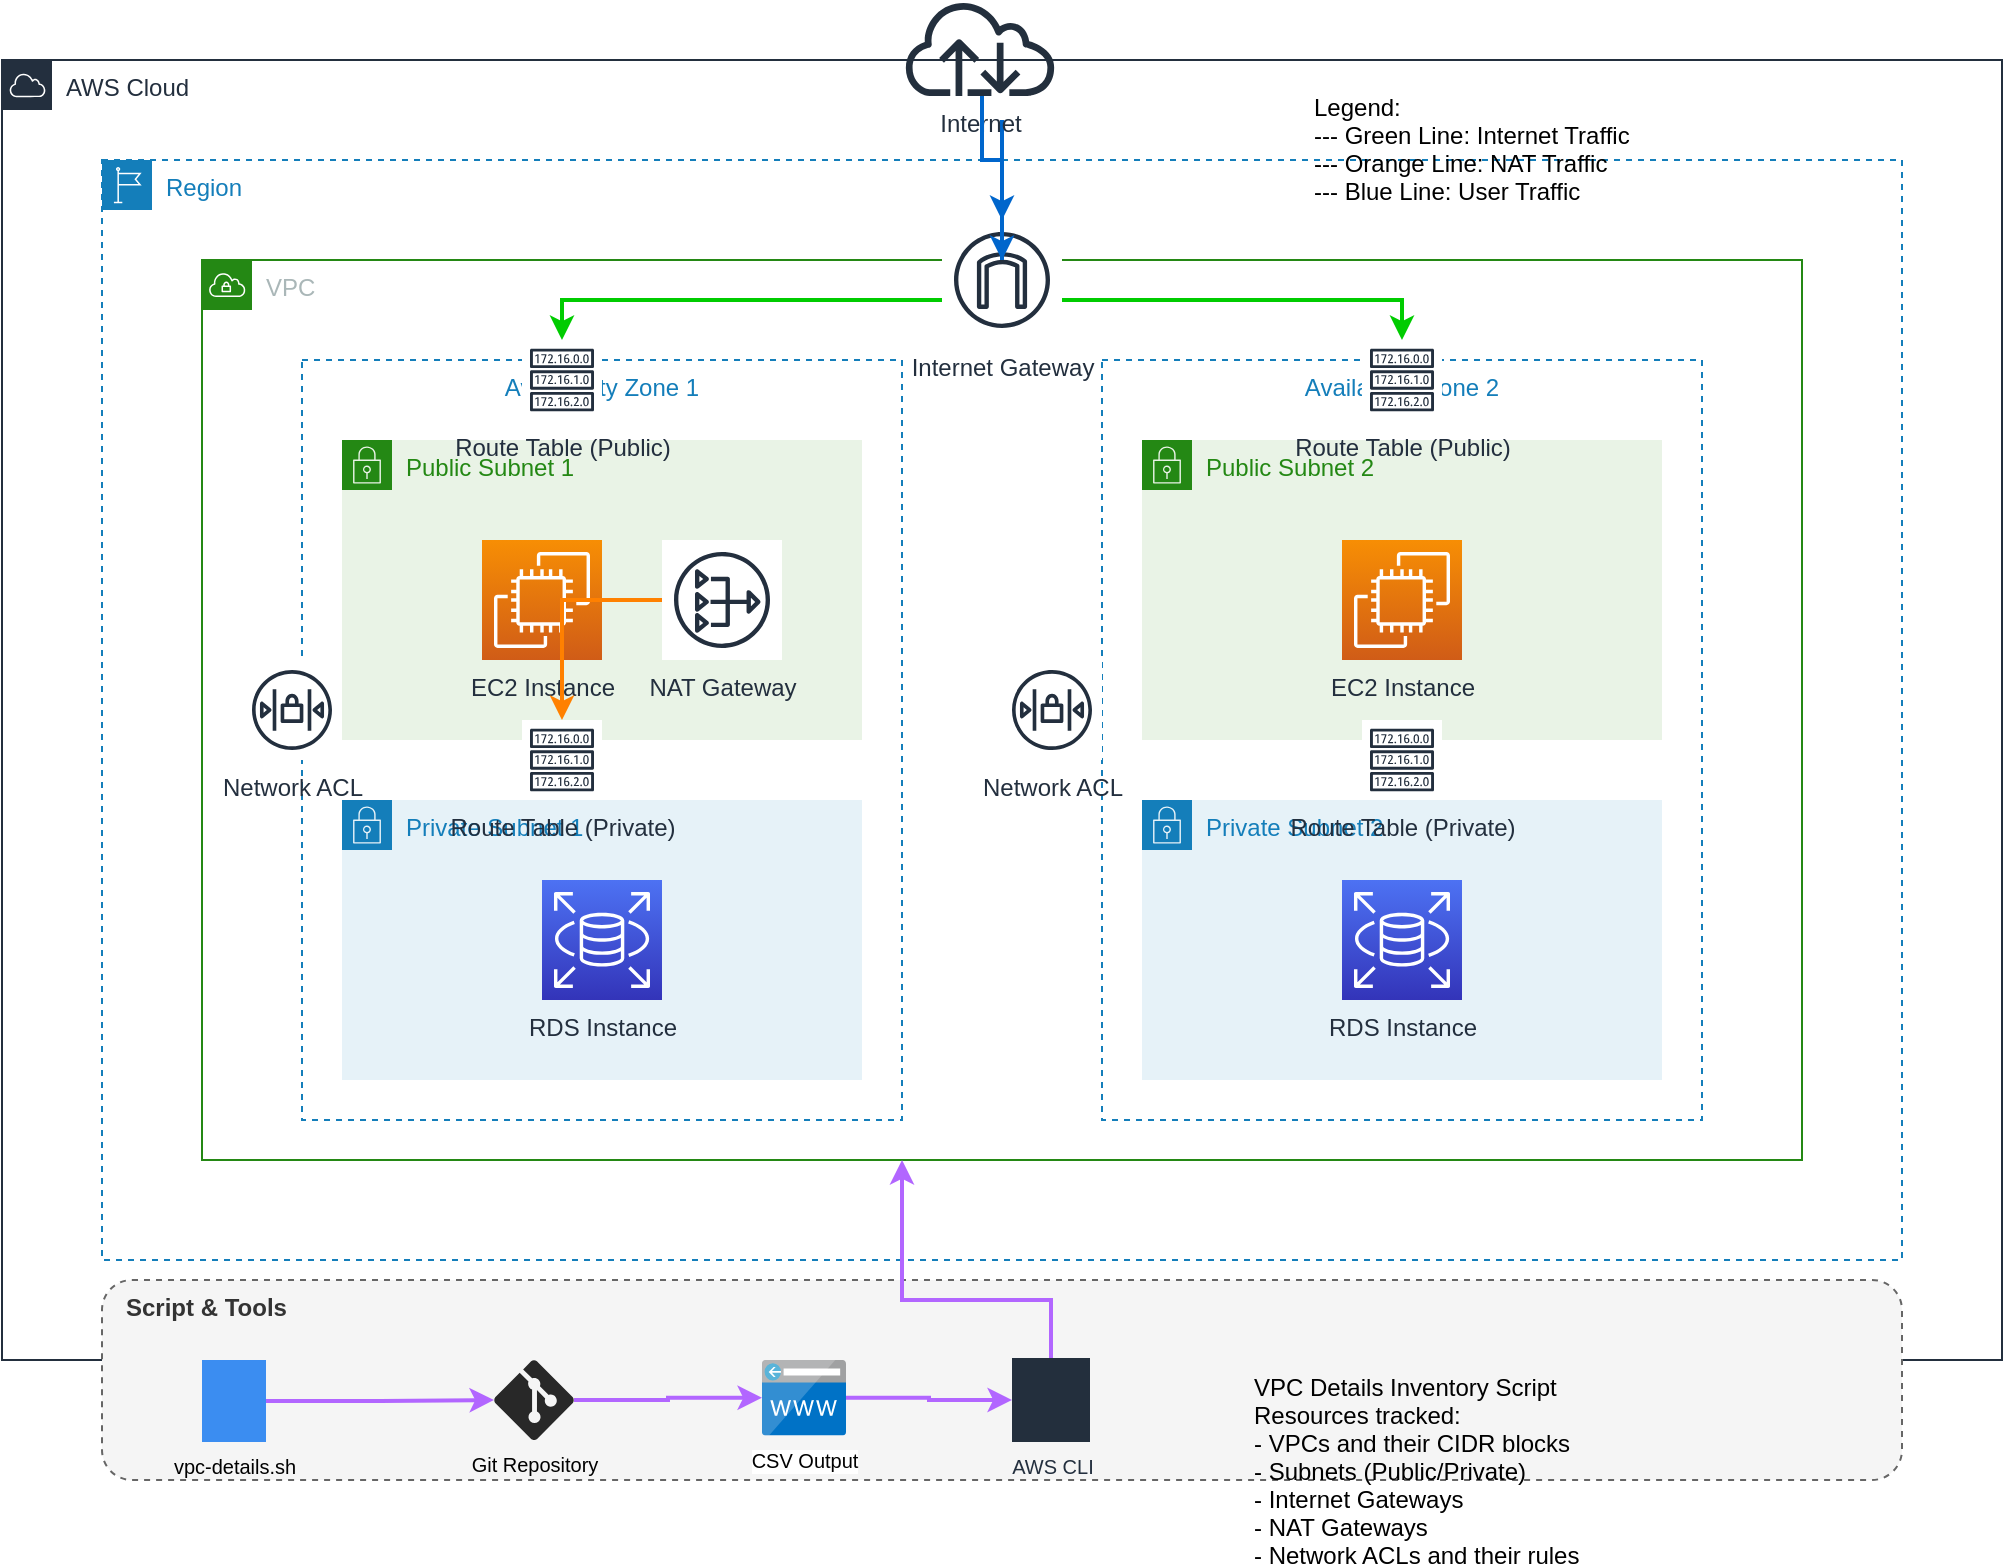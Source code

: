 <mxfile version="21.0.0" type="device">
  <diagram id="vpc-architecture" name="VPC Architecture">
    <mxGraphModel dx="1422" dy="762" grid="1" gridSize="10" guides="1" tooltips="1" connect="1" arrows="1" fold="1" page="1" pageScale="1" pageWidth="1100" pageHeight="850" math="0" shadow="0">
      <root>
        <mxCell id="0" />
        <mxCell id="1" parent="0" />
        
        <!-- AWS Cloud -->
        <mxCell id="cloud" value="AWS Cloud" style="points=[[0,0],[0.25,0],[0.5,0],[0.75,0],[1,0],[1,0.25],[1,0.5],[1,0.75],[1,1],[0.75,1],[0.5,1],[0.25,1],[0,1],[0,0.75],[0,0.5],[0,0.25]];outlineConnect=0;gradientColor=none;html=1;whiteSpace=wrap;fontSize=12;fontStyle=0;container=1;pointerEvents=0;collapsible=0;recursiveResize=0;shape=mxgraph.aws4.group;grIcon=mxgraph.aws4.group_aws_cloud;strokeColor=#232F3E;fillColor=none;verticalAlign=top;align=left;spacingLeft=30;fontColor=#232F3E;dashed=0;" parent="1" vertex="1">
          <mxGeometry x="50" y="50" width="1000" height="650" as="geometry" />
        </mxCell>
        
        <!-- Region -->
        <mxCell id="region" value="Region" style="points=[[0,0],[0.25,0],[0.5,0],[0.75,0],[1,0],[1,0.25],[1,0.5],[1,0.75],[1,1],[0.75,1],[0.5,1],[0.25,1],[0,1],[0,0.75],[0,0.5],[0,0.25]];outlineConnect=0;gradientColor=none;html=1;whiteSpace=wrap;fontSize=12;fontStyle=0;container=1;pointerEvents=0;collapsible=0;recursiveResize=0;shape=mxgraph.aws4.group;grIcon=mxgraph.aws4.group_region;strokeColor=#147EBA;fillColor=none;verticalAlign=top;align=left;spacingLeft=30;fontColor=#147EBA;dashed=1;" parent="cloud" vertex="1">
          <mxGeometry x="50" y="50" width="900" height="550" as="geometry" />
        </mxCell>
        
        <!-- VPC -->
        <mxCell id="vpc" value="VPC" style="points=[[0,0],[0.25,0],[0.5,0],[0.75,0],[1,0],[1,0.25],[1,0.5],[1,0.75],[1,1],[0.75,1],[0.5,1],[0.25,1],[0,1],[0,0.75],[0,0.5],[0,0.25]];outlineConnect=0;gradientColor=none;html=1;whiteSpace=wrap;fontSize=12;fontStyle=0;container=1;pointerEvents=0;collapsible=0;recursiveResize=0;shape=mxgraph.aws4.group;grIcon=mxgraph.aws4.group_vpc;strokeColor=#248814;fillColor=none;verticalAlign=top;align=left;spacingLeft=30;fontColor=#AAB7B8;dashed=0;" parent="region" vertex="1">
          <mxGeometry x="50" y="50" width="800" height="450" as="geometry" />
        </mxCell>
        
        <!-- Availability Zone 1 -->
        <mxCell id="az1" value="Availability Zone 1" style="fillColor=none;strokeColor=#147EBA;dashed=1;verticalAlign=top;fontStyle=0;fontColor=#147EBA;" parent="vpc" vertex="1">
          <mxGeometry x="50" y="50" width="300" height="380" as="geometry" />
        </mxCell>
        
        <!-- Availability Zone 2 -->
        <mxCell id="az2" value="Availability Zone 2" style="fillColor=none;strokeColor=#147EBA;dashed=1;verticalAlign=top;fontStyle=0;fontColor=#147EBA;" parent="vpc" vertex="1">
          <mxGeometry x="450" y="50" width="300" height="380" as="geometry" />
        </mxCell>
        
        <!-- Public Subnet 1 -->
        <mxCell id="pubsub1" value="Public Subnet 1" style="points=[[0,0],[0.25,0],[0.5,0],[0.75,0],[1,0],[1,0.25],[1,0.5],[1,0.75],[1,1],[0.75,1],[0.5,1],[0.25,1],[0,1],[0,0.75],[0,0.5],[0,0.25]];outlineConnect=0;gradientColor=none;html=1;whiteSpace=wrap;fontSize=12;fontStyle=0;container=1;pointerEvents=0;collapsible=0;recursiveResize=0;shape=mxgraph.aws4.group;grIcon=mxgraph.aws4.group_security_group;grStroke=0;strokeColor=#248814;fillColor=#E9F3E6;verticalAlign=top;align=left;spacingLeft=30;fontColor=#248814;dashed=0;" parent="vpc" vertex="1">
          <mxGeometry x="70" y="90" width="260" height="150" as="geometry" />
        </mxCell>
        
        <!-- NAT Gateway in Public Subnet 1 - Using latest AWS4 icon -->
        <mxCell id="natgw" value="NAT Gateway" style="sketch=0;outlineConnect=0;fontColor=#232F3E;gradientColor=none;strokeColor=#232F3E;fillColor=#ffffff;dashed=0;verticalLabelPosition=bottom;verticalAlign=top;align=center;html=1;fontSize=12;fontStyle=0;aspect=fixed;shape=mxgraph.aws4.resourceIcon;resIcon=mxgraph.aws4.nat_gateway;" parent="pubsub1" vertex="1">
          <mxGeometry x="160" y="50" width="60" height="60" as="geometry" />
        </mxCell>
        
        <!-- Private Subnet 1 -->
        <mxCell id="privsub1" value="Private Subnet 1" style="points=[[0,0],[0.25,0],[0.5,0],[0.75,0],[1,0],[1,0.25],[1,0.5],[1,0.75],[1,1],[0.75,1],[0.5,1],[0.25,1],[0,1],[0,0.75],[0,0.5],[0,0.25]];outlineConnect=0;gradientColor=none;html=1;whiteSpace=wrap;fontSize=12;fontStyle=0;container=1;pointerEvents=0;collapsible=0;recursiveResize=0;shape=mxgraph.aws4.group;grIcon=mxgraph.aws4.group_security_group;grStroke=0;strokeColor=#147EBA;fillColor=#E6F2F8;verticalAlign=top;align=left;spacingLeft=30;fontColor=#147EBA;dashed=0;" parent="vpc" vertex="1">
          <mxGeometry x="70" y="270" width="260" height="140" as="geometry" />
        </mxCell>
        
        <!-- Public Subnet 2 -->
        <mxCell id="pubsub2" value="Public Subnet 2" style="points=[[0,0],[0.25,0],[0.5,0],[0.75,0],[1,0],[1,0.25],[1,0.5],[1,0.75],[1,1],[0.75,1],[0.5,1],[0.25,1],[0,1],[0,0.75],[0,0.5],[0,0.25]];outlineConnect=0;gradientColor=none;html=1;whiteSpace=wrap;fontSize=12;fontStyle=0;container=1;pointerEvents=0;collapsible=0;recursiveResize=0;shape=mxgraph.aws4.group;grIcon=mxgraph.aws4.group_security_group;grStroke=0;strokeColor=#248814;fillColor=#E9F3E6;verticalAlign=top;align=left;spacingLeft=30;fontColor=#248814;dashed=0;" parent="vpc" vertex="1">
          <mxGeometry x="470" y="90" width="260" height="150" as="geometry" />
        </mxCell>
        
        <!-- Private Subnet 2 -->
        <mxCell id="privsub2" value="Private Subnet 2" style="points=[[0,0],[0.25,0],[0.5,0],[0.75,0],[1,0],[1,0.25],[1,0.5],[1,0.75],[1,1],[0.75,1],[0.5,1],[0.25,1],[0,1],[0,0.75],[0,0.5],[0,0.25]];outlineConnect=0;gradientColor=none;html=1;whiteSpace=wrap;fontSize=12;fontStyle=0;container=1;pointerEvents=0;collapsible=0;recursiveResize=0;shape=mxgraph.aws4.group;grIcon=mxgraph.aws4.group_security_group;grStroke=0;strokeColor=#147EBA;fillColor=#E6F2F8;verticalAlign=top;align=left;spacingLeft=30;fontColor=#147EBA;dashed=0;" parent="vpc" vertex="1">
          <mxGeometry x="470" y="270" width="260" height="140" as="geometry" />
        </mxCell>
        
        <!-- Internet Gateway - Using latest AWS4 icon -->
        <mxCell id="igw" value="Internet Gateway" style="sketch=0;outlineConnect=0;fontColor=#232F3E;gradientColor=none;strokeColor=#232F3E;fillColor=#ffffff;dashed=0;verticalLabelPosition=bottom;verticalAlign=top;align=center;html=1;fontSize=12;fontStyle=0;aspect=fixed;shape=mxgraph.aws4.resourceIcon;resIcon=mxgraph.aws4.internet_gateway;" parent="vpc" vertex="1">
          <mxGeometry x="370" y="-20" width="60" height="60" as="geometry" />
        </mxCell>
        
        <!-- Route Table Public 1 - Using latest AWS4 icon -->
        <mxCell id="rtpub1" value="Route Table (Public)" style="sketch=0;outlineConnect=0;fontColor=#232F3E;gradientColor=none;strokeColor=#232F3E;fillColor=#ffffff;dashed=0;verticalLabelPosition=bottom;verticalAlign=top;align=center;html=1;fontSize=12;fontStyle=0;aspect=fixed;shape=mxgraph.aws4.resourceIcon;resIcon=mxgraph.aws4.route_table;" parent="vpc" vertex="1">
          <mxGeometry x="160" y="40" width="40" height="40" as="geometry" />
        </mxCell>
        
        <!-- Route Table Public 2 - Using latest AWS4 icon -->
        <mxCell id="rtpub2" value="Route Table (Public)" style="sketch=0;outlineConnect=0;fontColor=#232F3E;gradientColor=none;strokeColor=#232F3E;fillColor=#ffffff;dashed=0;verticalLabelPosition=bottom;verticalAlign=top;align=center;html=1;fontSize=12;fontStyle=0;aspect=fixed;shape=mxgraph.aws4.resourceIcon;resIcon=mxgraph.aws4.route_table;" parent="vpc" vertex="1">
          <mxGeometry x="580" y="40" width="40" height="40" as="geometry" />
        </mxCell>
        
        <!-- Route Table Private 1 - Using latest AWS4 icon -->
        <mxCell id="rtpriv1" value="Route Table (Private)" style="sketch=0;outlineConnect=0;fontColor=#232F3E;gradientColor=none;strokeColor=#232F3E;fillColor=#ffffff;dashed=0;verticalLabelPosition=bottom;verticalAlign=top;align=center;html=1;fontSize=12;fontStyle=0;aspect=fixed;shape=mxgraph.aws4.resourceIcon;resIcon=mxgraph.aws4.route_table;" parent="vpc" vertex="1">
          <mxGeometry x="160" y="230" width="40" height="40" as="geometry" />
        </mxCell>
        
        <!-- Route Table Private 2 - Using latest AWS4 icon -->
        <mxCell id="rtpriv2" value="Route Table (Private)" style="sketch=0;outlineConnect=0;fontColor=#232F3E;gradientColor=none;strokeColor=#232F3E;fillColor=#ffffff;dashed=0;verticalLabelPosition=bottom;verticalAlign=top;align=center;html=1;fontSize=12;fontStyle=0;aspect=fixed;shape=mxgraph.aws4.resourceIcon;resIcon=mxgraph.aws4.route_table;" parent="vpc" vertex="1">
          <mxGeometry x="580" y="230" width="40" height="40" as="geometry" />
        </mxCell>
        
        <!-- Network ACL icon for AZ1 - Using latest AWS4 icon -->
        <mxCell id="nacl1" value="Network ACL" style="sketch=0;outlineConnect=0;fontColor=#232F3E;gradientColor=none;strokeColor=#232F3E;fillColor=#ffffff;dashed=0;verticalLabelPosition=bottom;verticalAlign=top;align=center;html=1;fontSize=12;fontStyle=0;aspect=fixed;shape=mxgraph.aws4.resourceIcon;resIcon=mxgraph.aws4.network_access_control_list;" parent="vpc" vertex="1">
          <mxGeometry x="20" y="200" width="50" height="50" as="geometry" />
        </mxCell>
        
        <!-- Network ACL icon for AZ2 - Using latest AWS4 icon -->
        <mxCell id="nacl2" value="Network ACL" style="sketch=0;outlineConnect=0;fontColor=#232F3E;gradientColor=none;strokeColor=#232F3E;fillColor=#ffffff;dashed=0;verticalLabelPosition=bottom;verticalAlign=top;align=center;html=1;fontSize=12;fontStyle=0;aspect=fixed;shape=mxgraph.aws4.resourceIcon;resIcon=mxgraph.aws4.network_access_control_list;" parent="vpc" vertex="1">
          <mxGeometry x="400" y="200" width="50" height="50" as="geometry" />
        </mxCell>
        
        <!-- EC2 instance in Public Subnet 1 - Using latest AWS4 icon -->
        <mxCell id="ec2pub1" value="EC2 Instance" style="sketch=0;points=[[0,0,0],[0.25,0,0],[0.5,0,0],[0.75,0,0],[1,0,0],[0,1,0],[0.25,1,0],[0.5,1,0],[0.75,1,0],[1,1,0],[0,0.25,0],[0,0.5,0],[0,0.75,0],[1,0.25,0],[1,0.5,0],[1,0.75,0]];outlineConnect=0;fontColor=#232F3E;gradientColor=#F78E04;gradientDirection=north;fillColor=#D05C17;strokeColor=#ffffff;dashed=0;verticalLabelPosition=bottom;verticalAlign=top;align=center;html=1;fontSize=12;fontStyle=0;aspect=fixed;shape=mxgraph.aws4.resourceIcon;resIcon=mxgraph.aws4.ec2;" parent="pubsub1" vertex="1">
          <mxGeometry x="70" y="50" width="60" height="60" as="geometry" />
        </mxCell>
        
        <!-- EC2 instance in Public Subnet 2 - Using latest AWS4 icon -->
        <mxCell id="ec2pub2" value="EC2 Instance" style="sketch=0;points=[[0,0,0],[0.25,0,0],[0.5,0,0],[0.75,0,0],[1,0,0],[0,1,0],[0.25,1,0],[0.5,1,0],[0.75,1,0],[1,1,0],[0,0.25,0],[0,0.5,0],[0,0.75,0],[1,0.25,0],[1,0.5,0],[1,0.75,0]];outlineConnect=0;fontColor=#232F3E;gradientColor=#F78E04;gradientDirection=north;fillColor=#D05C17;strokeColor=#ffffff;dashed=0;verticalLabelPosition=bottom;verticalAlign=top;align=center;html=1;fontSize=12;fontStyle=0;aspect=fixed;shape=mxgraph.aws4.resourceIcon;resIcon=mxgraph.aws4.ec2;" parent="pubsub2" vertex="1">
          <mxGeometry x="100" y="50" width="60" height="60" as="geometry" />
        </mxCell>
        
        <!-- Database instance in Private Subnet 1 - Using latest AWS4 icon -->
        <mxCell id="rds1" value="RDS Instance" style="sketch=0;points=[[0,0,0],[0.25,0,0],[0.5,0,0],[0.75,0,0],[1,0,0],[0,1,0],[0.25,1,0],[0.5,1,0],[0.75,1,0],[1,1,0],[0,0.25,0],[0,0.5,0],[0,0.75,0],[1,0.25,0],[1,0.5,0],[1,0.75,0]];outlineConnect=0;fontColor=#232F3E;gradientColor=#4D72F3;gradientDirection=north;fillColor=#3334B9;strokeColor=#ffffff;dashed=0;verticalLabelPosition=bottom;verticalAlign=top;align=center;html=1;fontSize=12;fontStyle=0;aspect=fixed;shape=mxgraph.aws4.resourceIcon;resIcon=mxgraph.aws4.rds;" parent="privsub1" vertex="1">
          <mxGeometry x="100" y="40" width="60" height="60" as="geometry" />
        </mxCell>
        
        <!-- Database instance in Private Subnet 2 - Using latest AWS4 icon -->
        <mxCell id="rds2" value="RDS Instance" style="sketch=0;points=[[0,0,0],[0.25,0,0],[0.5,0,0],[0.75,0,0],[1,0,0],[0,1,0],[0.25,1,0],[0.5,1,0],[0.75,1,0],[1,1,0],[0,0.25,0],[0,0.5,0],[0,0.75,0],[1,0.25,0],[1,0.5,0],[1,0.75,0]];outlineConnect=0;fontColor=#232F3E;gradientColor=#4D72F3;gradientDirection=north;fillColor=#3334B9;strokeColor=#ffffff;dashed=0;verticalLabelPosition=bottom;verticalAlign=top;align=center;html=1;fontSize=12;fontStyle=0;aspect=fixed;shape=mxgraph.aws4.resourceIcon;resIcon=mxgraph.aws4.rds;" parent="privsub2" vertex="1">
          <mxGeometry x="100" y="40" width="60" height="60" as="geometry" />
        </mxCell>
        
        <!-- Connection: Internet Gateway to Public Route Tables -->
        <mxCell id="conn1" style="edgeStyle=orthogonalEdgeStyle;rounded=0;orthogonalLoop=1;jettySize=auto;html=1;strokeColor=#00CC00;strokeWidth=2;" edge="1" parent="vpc" source="igw" target="rtpub1">
          <mxGeometry relative="1" as="geometry">
            <Array as="points">
              <mxPoint x="400" y="20" />
              <mxPoint x="180" y="20" />
            </Array>
          </mxGeometry>
        </mxCell>
        
        <mxCell id="conn2" style="edgeStyle=orthogonalEdgeStyle;rounded=0;orthogonalLoop=1;jettySize=auto;html=1;strokeColor=#00CC00;strokeWidth=2;" edge="1" parent="vpc" source="igw" target="rtpub2">
          <mxGeometry relative="1" as="geometry">
            <Array as="points">
              <mxPoint x="400" y="20" />
              <mxPoint x="600" y="20" />
            </Array>
          </mxGeometry>
        </mxCell>
        
        <!-- Connection: NAT Gateway to Private Route Table -->
        <mxCell id="conn3" style="edgeStyle=orthogonalEdgeStyle;rounded=0;orthogonalLoop=1;jettySize=auto;html=1;strokeColor=#FF8000;strokeWidth=2;" edge="1" parent="vpc" source="natgw" target="rtpriv1">
          <mxGeometry relative="1" as="geometry">
            <Array as="points">
              <mxPoint x="230" y="170" />
              <mxPoint x="180" y="170" />
            </Array>
          </mxGeometry>
        </mxCell>
        
        <!-- Connection: Internet to Internet Gateway -->
        <mxCell id="conn4" style="edgeStyle=orthogonalEdgeStyle;rounded=0;orthogonalLoop=1;jettySize=auto;html=1;strokeColor=#0066CC;strokeWidth=2;exitX=0.5;exitY=0;exitDx=0;exitDy=0;entryX=0.5;entryY=0;entryDx=0;entryDy=0;entryPerimeter=0;" edge="1" parent="region" source="vpc" target="igw">
          <mxGeometry relative="1" as="geometry">
            <Array as="points">
              <mxPoint x="450" y="-20" />
              <mxPoint x="450" y="-20" />
            </Array>
          </mxGeometry>
        </mxCell>
        
        <!-- Users/Internet Icon - Using latest icon -->
        <mxCell id="users" value="Internet" style="sketch=0;outlineConnect=0;fontColor=#232F3E;gradientColor=none;fillColor=#232F3D;strokeColor=none;dashed=0;verticalLabelPosition=bottom;verticalAlign=top;align=center;html=1;fontSize=12;fontStyle=0;aspect=fixed;pointerEvents=1;shape=mxgraph.aws4.internet;" parent="region" vertex="1">
          <mxGeometry x="400" y="-80" width="78" height="48" as="geometry" />
        </mxCell>
        
        <!-- Connection: User to Internet Gateway -->
        <mxCell id="conn5" style="edgeStyle=orthogonalEdgeStyle;rounded=0;orthogonalLoop=1;jettySize=auto;html=1;strokeColor=#0066CC;strokeWidth=2;" edge="1" parent="region" source="users" target="vpc">
          <mxGeometry relative="1" as="geometry">
            <Array as="points">
              <mxPoint x="440" y="0" />
              <mxPoint x="450" y="0" />
            </Array>
          </mxGeometry>
        </mxCell>
        
        <!-- Notes and Legend -->
        <mxCell id="legend" value="Legend:&#xa;--- Green Line: Internet Traffic&#xa;--- Orange Line: NAT Traffic&#xa;--- Blue Line: User Traffic" style="text;strokeColor=none;fillColor=none;align=left;verticalAlign=top;spacingLeft=4;spacingRight=4;overflow=hidden;rotatable=0;points=[[0,0.5],[1,0.5]];portConstraint=eastwest;" parent="region" vertex="1">
          <mxGeometry x="600" y="-40" width="300" height="80" as="geometry" />
        </mxCell>
        
        <!-- Script and Tools Zone -->
        <mxCell id="toolsZone" value="Script &amp; Tools" style="rounded=1;whiteSpace=wrap;html=1;fillColor=#f5f5f5;strokeColor=#666666;fontColor=#333333;verticalAlign=top;align=left;spacingLeft=10;fontStyle=1;dashed=1;" vertex="1" parent="cloud">
          <mxGeometry x="50" y="610" width="900" height="100" as="geometry" />
        </mxCell>
        
        <!-- Bash Script Icon -->
        <mxCell id="bashScript" value="vpc-details.sh" style="sketch=0;html=1;aspect=fixed;strokeColor=none;shadow=0;fillColor=#3B8DF1;verticalAlign=top;labelPosition=center;verticalLabelPosition=bottom;shape=mxgraph.gcp2.bash;fontSize=10;" vertex="1" parent="cloud">
          <mxGeometry x="100" y="650" width="32" height="41" as="geometry" />
        </mxCell>
        
        <!-- Git Repository Icon -->
        <mxCell id="gitRepo" value="Git Repository" style="verticalLabelPosition=bottom;html=1;verticalAlign=top;align=center;strokeColor=none;fillColor=#282828;shape=mxgraph.azure.git_repository;fontSize=10;" vertex="1" parent="cloud">
          <mxGeometry x="246" y="650" width="40" height="40" as="geometry" />
        </mxCell>
        
        <!-- CSV Output Icon -->
        <mxCell id="csvFile" value="CSV Output" style="sketch=0;aspect=fixed;html=1;points=[];align=center;image;fontSize=10;image=img/lib/mscae/CustomDomain.svg;fillColor=#4D9900;labelPosition=center;verticalLabelPosition=bottom;verticalAlign=top;" vertex="1" parent="cloud">
          <mxGeometry x="380" y="650" width="42" height="37.8" as="geometry" />
        </mxCell>
        
        <!-- AWS CLI Icon -->
        <mxCell id="awsCli" value="AWS CLI" style="sketch=0;outlineConnect=0;fontColor=#232F3E;gradientColor=none;fillColor=#232F3D;strokeColor=none;dashed=0;verticalLabelPosition=bottom;verticalAlign=top;align=center;html=1;fontSize=10;fontStyle=0;aspect=fixed;pointerEvents=1;shape=mxgraph.aws4.cli;" vertex="1" parent="cloud">
          <mxGeometry x="505" y="649" width="39" height="42" as="geometry" />
        </mxCell>
        
        <!-- Processing Flow -->
        <mxCell id="dataflow1" style="edgeStyle=orthogonalEdgeStyle;rounded=0;orthogonalLoop=1;jettySize=auto;html=1;startArrow=none;startFill=0;endArrow=classic;endFill=1;strokeColor=#B266FF;strokeWidth=2;" edge="1" parent="cloud" source="bashScript" target="gitRepo">
          <mxGeometry relative="1" as="geometry" />
        </mxCell>
        
        <mxCell id="dataflow2" style="edgeStyle=orthogonalEdgeStyle;rounded=0;orthogonalLoop=1;jettySize=auto;html=1;startArrow=none;startFill=0;endArrow=classic;endFill=1;strokeColor=#B266FF;strokeWidth=2;" edge="1" parent="cloud" source="gitRepo" target="csvFile">
          <mxGeometry relative="1" as="geometry" />
        </mxCell>
        
        <mxCell id="dataflow3" style="edgeStyle=orthogonalEdgeStyle;rounded=0;orthogonalLoop=1;jettySize=auto;html=1;startArrow=none;startFill=0;endArrow=classic;endFill=1;strokeColor=#B266FF;strokeWidth=2;" edge="1" parent="cloud" source="awsCli" target="vpc">
          <mxGeometry relative="1" as="geometry">
            <Array as="points">
              <mxPoint x="525" y="620" />
              <mxPoint x="450" y="620" />
            </Array>
          </mxGeometry>
        </mxCell>
        
        <mxCell id="dataflow4" style="edgeStyle=orthogonalEdgeStyle;rounded=0;orthogonalLoop=1;jettySize=auto;html=1;startArrow=none;startFill=0;endArrow=classic;endFill=1;strokeColor=#B266FF;strokeWidth=2;" edge="1" parent="cloud" source="csvFile" target="awsCli">
          <mxGeometry relative="1" as="geometry" />
        </mxCell>

        <!-- Script Metadata -->
        <mxCell id="scriptInfo" value="VPC Details Inventory Script&#xa;Resources tracked:&#xa;- VPCs and their CIDR blocks&#xa;- Subnets (Public/Private)&#xa;- Internet Gateways&#xa;- NAT Gateways&#xa;- Network ACLs and their rules&#xa;- Route Tables and routes" style="text;strokeColor=none;fillColor=none;align=left;verticalAlign=top;spacingLeft=4;spacingRight=4;overflow=hidden;rotatable=0;points=[[0,0.5],[1,0.5]];portConstraint=eastwest;" parent="cloud" vertex="1">
          <mxGeometry x="620" y="650" width="290" height="100" as="geometry" />
        </mxCell>
        
      </root>
    </mxGraphModel>
  </diagram>
</mxfile>

